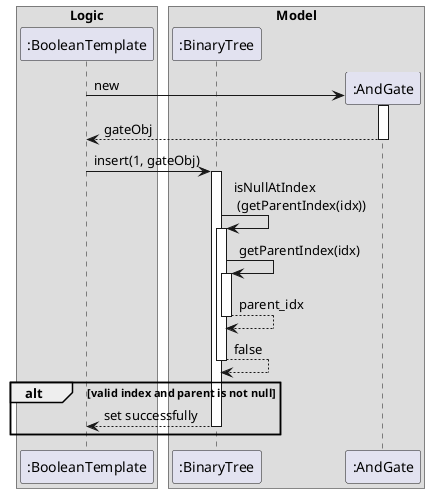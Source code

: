 @startuml
box Logic
participant ":BooleanTemplate" as BooleanTemplate
end box

box Model
participant ":BinaryTree" as BinaryTree
participant ":AndGate" as AndGate
end box
autoactivate on
create AndGate
BooleanTemplate -> AndGate: new
return gateObj

BooleanTemplate -> BinaryTree : insert(1, gateObj)
BinaryTree -> BinaryTree : isNullAtIndex \n (getParentIndex(idx))
BinaryTree -> BinaryTree : getParentIndex(idx)
return parent_idx
return false
alt valid index and parent is not null
return set successfully
end
@enduml